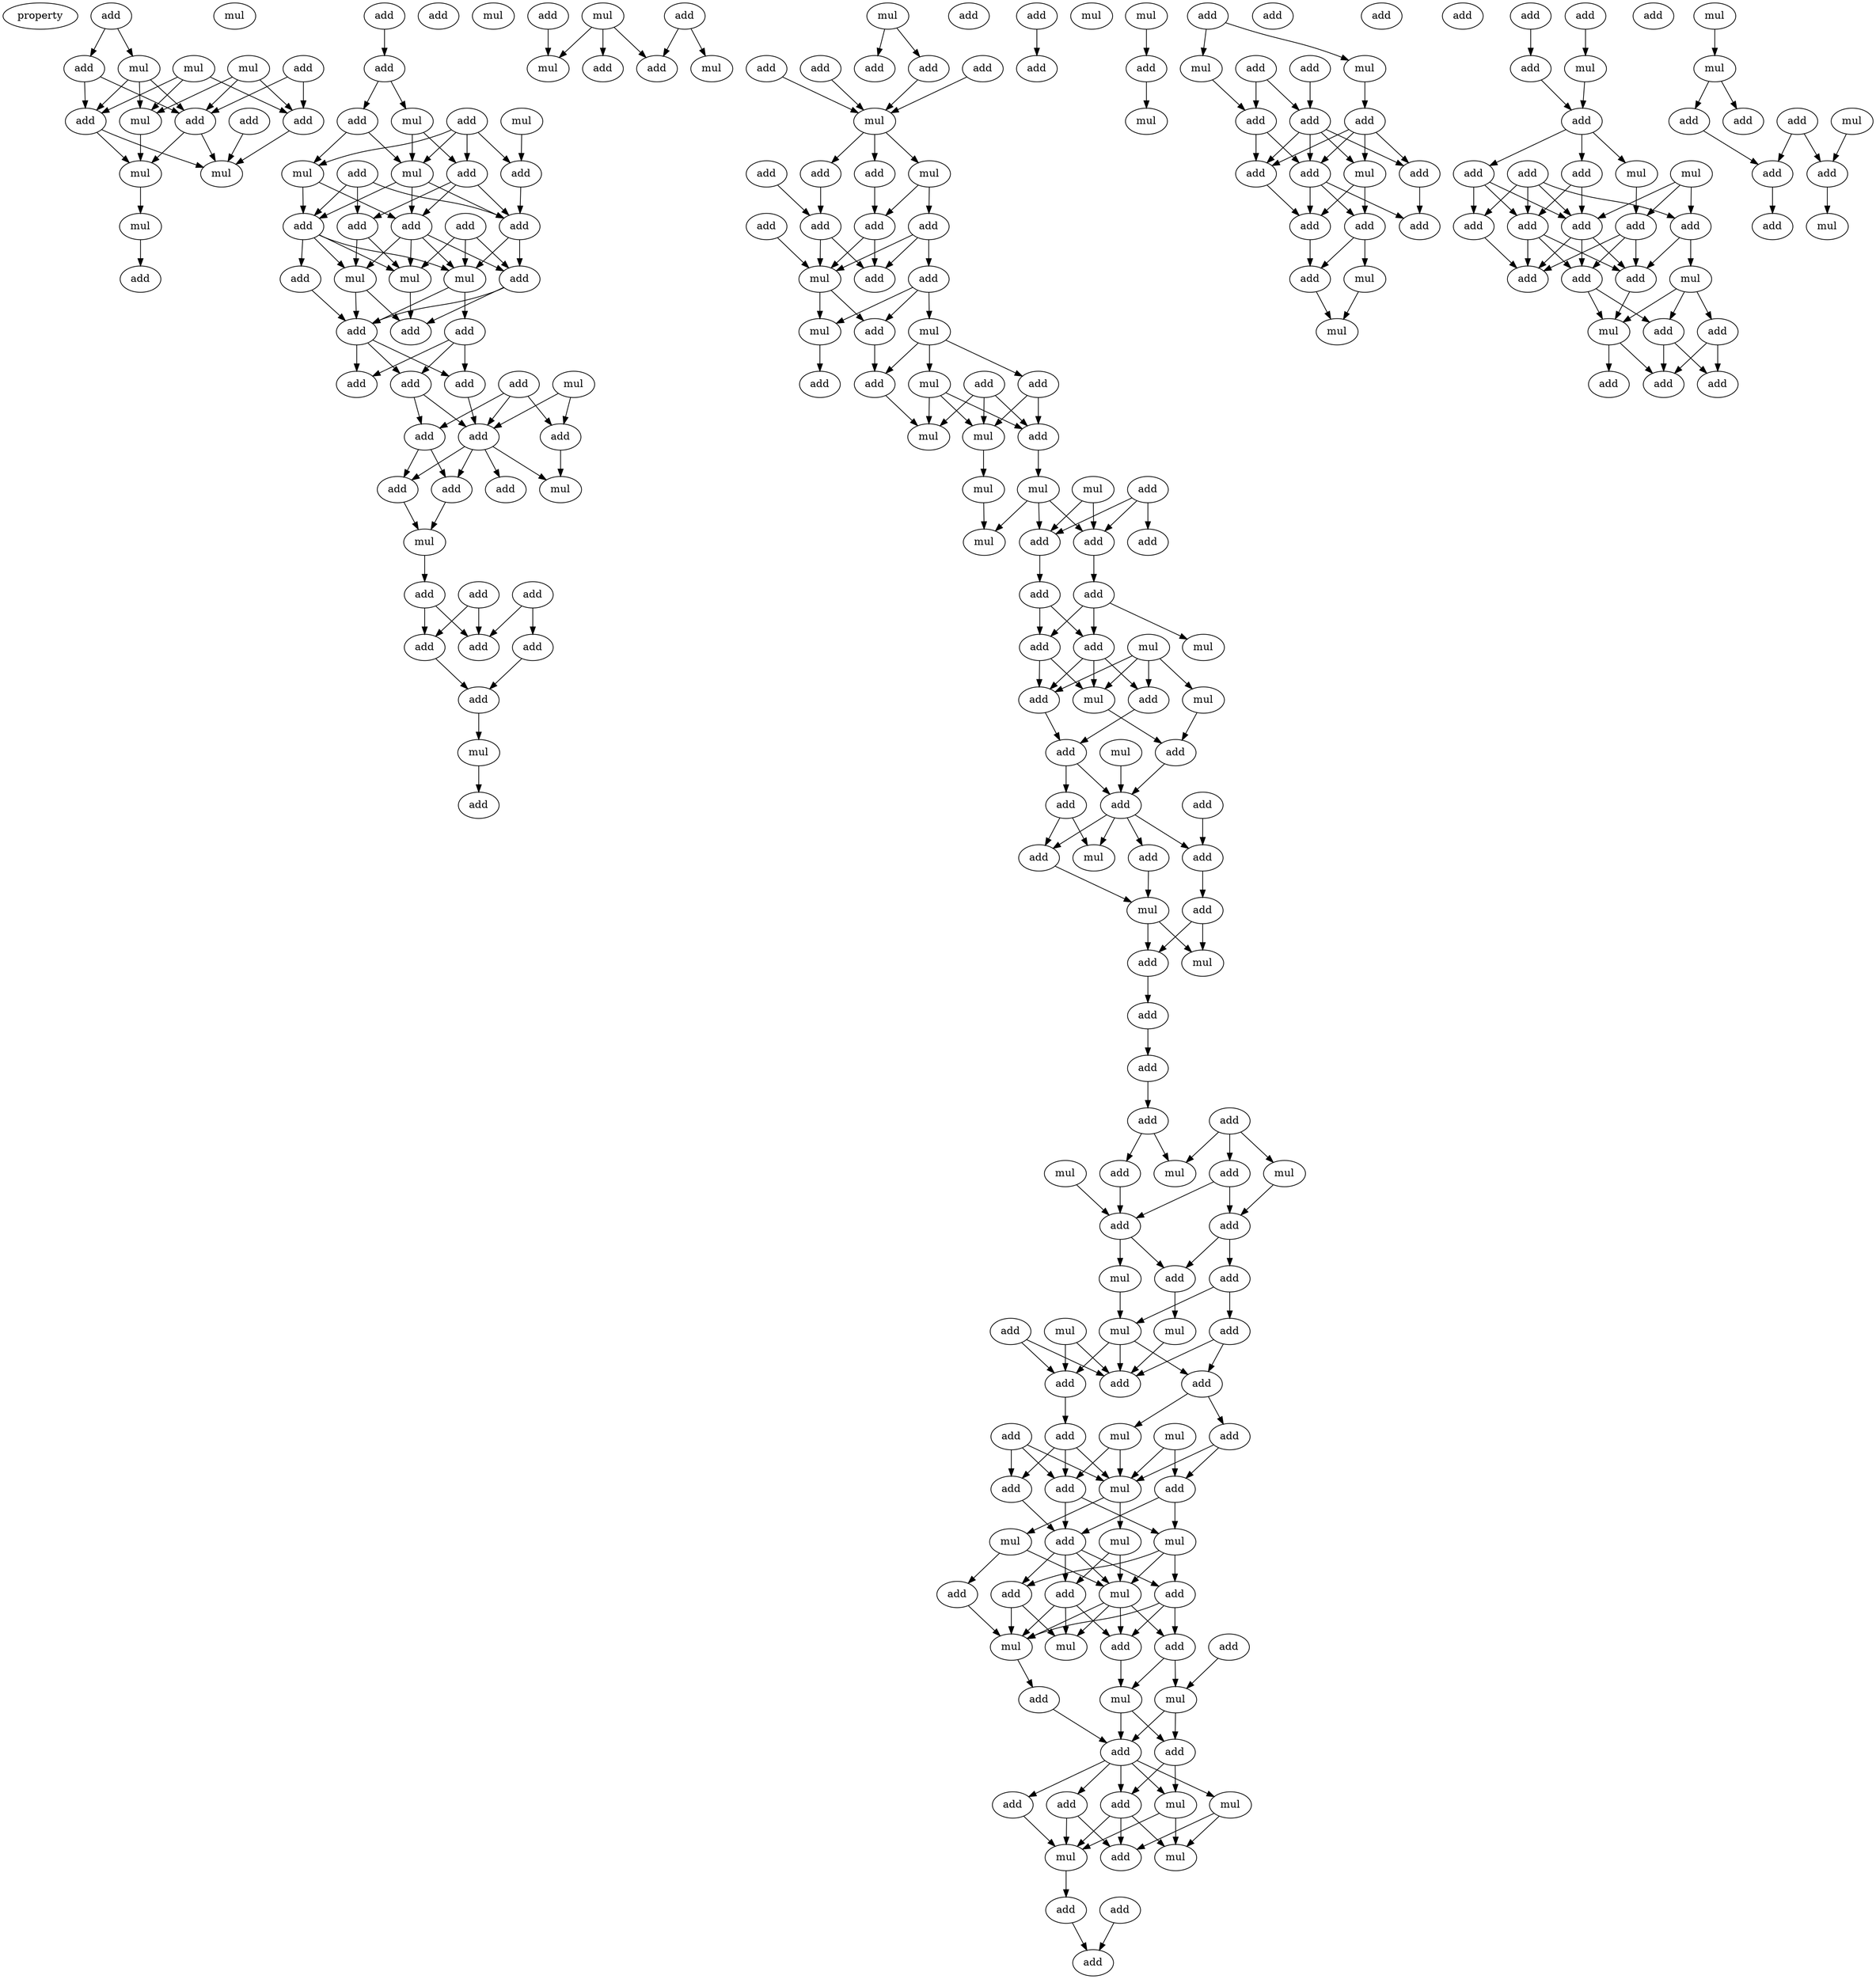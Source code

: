 digraph {
    node [fontcolor=black]
    property [mul=2,lf=1.9]
    0 [ label = add ];
    1 [ label = mul ];
    2 [ label = add ];
    3 [ label = mul ];
    4 [ label = mul ];
    5 [ label = add ];
    6 [ label = add ];
    7 [ label = mul ];
    8 [ label = add ];
    9 [ label = add ];
    10 [ label = add ];
    11 [ label = mul ];
    12 [ label = mul ];
    13 [ label = mul ];
    14 [ label = mul ];
    15 [ label = add ];
    16 [ label = add ];
    17 [ label = add ];
    18 [ label = add ];
    19 [ label = add ];
    20 [ label = mul ];
    21 [ label = add ];
    22 [ label = mul ];
    23 [ label = add ];
    24 [ label = mul ];
    25 [ label = add ];
    26 [ label = add ];
    27 [ label = mul ];
    28 [ label = add ];
    29 [ label = add ];
    30 [ label = add ];
    31 [ label = add ];
    32 [ label = add ];
    33 [ label = mul ];
    34 [ label = mul ];
    35 [ label = add ];
    36 [ label = add ];
    37 [ label = mul ];
    38 [ label = add ];
    39 [ label = add ];
    40 [ label = add ];
    41 [ label = add ];
    42 [ label = add ];
    43 [ label = add ];
    44 [ label = mul ];
    45 [ label = add ];
    46 [ label = add ];
    47 [ label = add ];
    48 [ label = add ];
    49 [ label = add ];
    50 [ label = mul ];
    51 [ label = add ];
    52 [ label = add ];
    53 [ label = mul ];
    54 [ label = add ];
    55 [ label = add ];
    56 [ label = add ];
    57 [ label = add ];
    58 [ label = add ];
    59 [ label = add ];
    60 [ label = mul ];
    61 [ label = add ];
    62 [ label = mul ];
    63 [ label = add ];
    64 [ label = mul ];
    65 [ label = add ];
    66 [ label = add ];
    67 [ label = mul ];
    68 [ label = add ];
    69 [ label = add ];
    70 [ label = mul ];
    71 [ label = mul ];
    72 [ label = add ];
    73 [ label = add ];
    74 [ label = add ];
    75 [ label = add ];
    76 [ label = add ];
    77 [ label = mul ];
    78 [ label = mul ];
    79 [ label = add ];
    80 [ label = add ];
    81 [ label = add ];
    82 [ label = add ];
    83 [ label = add ];
    84 [ label = add ];
    85 [ label = add ];
    86 [ label = add ];
    87 [ label = mul ];
    88 [ label = add ];
    89 [ label = add ];
    90 [ label = mul ];
    91 [ label = add ];
    92 [ label = mul ];
    93 [ label = add ];
    94 [ label = mul ];
    95 [ label = add ];
    96 [ label = add ];
    97 [ label = add ];
    98 [ label = mul ];
    99 [ label = mul ];
    100 [ label = add ];
    101 [ label = mul ];
    102 [ label = add ];
    103 [ label = mul ];
    104 [ label = mul ];
    105 [ label = add ];
    106 [ label = mul ];
    107 [ label = add ];
    108 [ label = add ];
    109 [ label = add ];
    110 [ label = add ];
    111 [ label = add ];
    112 [ label = mul ];
    113 [ label = add ];
    114 [ label = mul ];
    115 [ label = add ];
    116 [ label = mul ];
    117 [ label = mul ];
    118 [ label = add ];
    119 [ label = add ];
    120 [ label = add ];
    121 [ label = mul ];
    122 [ label = add ];
    123 [ label = add ];
    124 [ label = add ];
    125 [ label = add ];
    126 [ label = mul ];
    127 [ label = add ];
    128 [ label = add ];
    129 [ label = add ];
    130 [ label = mul ];
    131 [ label = add ];
    132 [ label = mul ];
    133 [ label = add ];
    134 [ label = add ];
    135 [ label = add ];
    136 [ label = add ];
    137 [ label = add ];
    138 [ label = add ];
    139 [ label = mul ];
    140 [ label = add ];
    141 [ label = add ];
    142 [ label = mul ];
    143 [ label = mul ];
    144 [ label = add ];
    145 [ label = add ];
    146 [ label = mul ];
    147 [ label = add ];
    148 [ label = add ];
    149 [ label = mul ];
    150 [ label = add ];
    151 [ label = add ];
    152 [ label = mul ];
    153 [ label = mul ];
    154 [ label = add ];
    155 [ label = add ];
    156 [ label = add ];
    157 [ label = add ];
    158 [ label = add ];
    159 [ label = mul ];
    160 [ label = mul ];
    161 [ label = add ];
    162 [ label = add ];
    163 [ label = add ];
    164 [ label = add ];
    165 [ label = mul ];
    166 [ label = mul ];
    167 [ label = mul ];
    168 [ label = mul ];
    169 [ label = add ];
    170 [ label = add ];
    171 [ label = add ];
    172 [ label = mul ];
    173 [ label = add ];
    174 [ label = add ];
    175 [ label = mul ];
    176 [ label = add ];
    177 [ label = add ];
    178 [ label = mul ];
    179 [ label = add ];
    180 [ label = mul ];
    181 [ label = mul ];
    182 [ label = add ];
    183 [ label = add ];
    184 [ label = add ];
    185 [ label = add ];
    186 [ label = mul ];
    187 [ label = add ];
    188 [ label = add ];
    189 [ label = mul ];
    190 [ label = mul ];
    191 [ label = mul ];
    192 [ label = add ];
    193 [ label = add ];
    194 [ label = mul ];
    195 [ label = add ];
    196 [ label = add ];
    197 [ label = mul ];
    198 [ label = add ];
    199 [ label = add ];
    200 [ label = mul ];
    201 [ label = add ];
    202 [ label = mul ];
    203 [ label = mul ];
    204 [ label = add ];
    205 [ label = add ];
    206 [ label = add ];
    207 [ label = add ];
    208 [ label = mul ];
    209 [ label = add ];
    210 [ label = add ];
    211 [ label = add ];
    212 [ label = add ];
    213 [ label = add ];
    214 [ label = add ];
    215 [ label = add ];
    216 [ label = add ];
    217 [ label = mul ];
    218 [ label = add ];
    219 [ label = mul ];
    220 [ label = add ];
    221 [ label = add ];
    222 [ label = add ];
    223 [ label = add ];
    224 [ label = add ];
    225 [ label = mul ];
    226 [ label = add ];
    227 [ label = mul ];
    228 [ label = add ];
    229 [ label = add ];
    230 [ label = add ];
    231 [ label = mul ];
    232 [ label = add ];
    233 [ label = add ];
    234 [ label = add ];
    235 [ label = add ];
    236 [ label = add ];
    237 [ label = add ];
    238 [ label = mul ];
    239 [ label = add ];
    240 [ label = add ];
    241 [ label = mul ];
    242 [ label = add ];
    243 [ label = add ];
    244 [ label = add ];
    245 [ label = add ];
    246 [ label = add ];
    247 [ label = mul ];
    248 [ label = mul ];
    249 [ label = add ];
    250 [ label = mul ];
    251 [ label = add ];
    252 [ label = add ];
    253 [ label = add ];
    254 [ label = add ];
    255 [ label = mul ];
    256 [ label = add ];
    0 -> 3 [ name = 0 ];
    0 -> 5 [ name = 1 ];
    1 -> 7 [ name = 2 ];
    1 -> 8 [ name = 3 ];
    1 -> 10 [ name = 4 ];
    2 -> 8 [ name = 5 ];
    2 -> 10 [ name = 6 ];
    3 -> 6 [ name = 7 ];
    3 -> 7 [ name = 8 ];
    3 -> 10 [ name = 9 ];
    4 -> 6 [ name = 10 ];
    4 -> 7 [ name = 11 ];
    4 -> 8 [ name = 12 ];
    5 -> 6 [ name = 13 ];
    5 -> 10 [ name = 14 ];
    6 -> 11 [ name = 15 ];
    6 -> 12 [ name = 16 ];
    7 -> 11 [ name = 17 ];
    8 -> 12 [ name = 18 ];
    9 -> 12 [ name = 19 ];
    10 -> 11 [ name = 20 ];
    10 -> 12 [ name = 21 ];
    11 -> 13 [ name = 22 ];
    13 -> 16 [ name = 23 ];
    15 -> 18 [ name = 24 ];
    18 -> 21 [ name = 25 ];
    18 -> 22 [ name = 26 ];
    19 -> 24 [ name = 27 ];
    19 -> 25 [ name = 28 ];
    19 -> 26 [ name = 29 ];
    19 -> 27 [ name = 30 ];
    20 -> 26 [ name = 31 ];
    21 -> 24 [ name = 32 ];
    21 -> 27 [ name = 33 ];
    22 -> 24 [ name = 34 ];
    22 -> 25 [ name = 35 ];
    23 -> 29 [ name = 36 ];
    23 -> 31 [ name = 37 ];
    23 -> 32 [ name = 38 ];
    24 -> 28 [ name = 39 ];
    24 -> 29 [ name = 40 ];
    24 -> 31 [ name = 41 ];
    25 -> 28 [ name = 42 ];
    25 -> 31 [ name = 43 ];
    25 -> 32 [ name = 44 ];
    26 -> 31 [ name = 45 ];
    27 -> 28 [ name = 46 ];
    27 -> 29 [ name = 47 ];
    28 -> 33 [ name = 48 ];
    28 -> 34 [ name = 49 ];
    28 -> 36 [ name = 50 ];
    28 -> 37 [ name = 51 ];
    29 -> 33 [ name = 52 ];
    29 -> 34 [ name = 53 ];
    29 -> 35 [ name = 54 ];
    29 -> 37 [ name = 55 ];
    30 -> 33 [ name = 56 ];
    30 -> 34 [ name = 57 ];
    30 -> 36 [ name = 58 ];
    31 -> 34 [ name = 59 ];
    31 -> 36 [ name = 60 ];
    32 -> 33 [ name = 61 ];
    32 -> 37 [ name = 62 ];
    33 -> 40 [ name = 63 ];
    34 -> 38 [ name = 64 ];
    34 -> 39 [ name = 65 ];
    35 -> 38 [ name = 66 ];
    36 -> 38 [ name = 67 ];
    36 -> 40 [ name = 68 ];
    37 -> 38 [ name = 69 ];
    37 -> 40 [ name = 70 ];
    38 -> 41 [ name = 71 ];
    38 -> 42 [ name = 72 ];
    38 -> 45 [ name = 73 ];
    39 -> 41 [ name = 74 ];
    39 -> 42 [ name = 75 ];
    39 -> 45 [ name = 76 ];
    41 -> 47 [ name = 77 ];
    41 -> 48 [ name = 78 ];
    42 -> 48 [ name = 79 ];
    43 -> 46 [ name = 80 ];
    43 -> 47 [ name = 81 ];
    43 -> 48 [ name = 82 ];
    44 -> 46 [ name = 83 ];
    44 -> 48 [ name = 84 ];
    46 -> 50 [ name = 85 ];
    47 -> 49 [ name = 86 ];
    47 -> 51 [ name = 87 ];
    48 -> 49 [ name = 88 ];
    48 -> 50 [ name = 89 ];
    48 -> 51 [ name = 90 ];
    48 -> 52 [ name = 91 ];
    49 -> 53 [ name = 92 ];
    51 -> 53 [ name = 93 ];
    53 -> 54 [ name = 94 ];
    54 -> 57 [ name = 95 ];
    54 -> 58 [ name = 96 ];
    55 -> 57 [ name = 97 ];
    55 -> 58 [ name = 98 ];
    56 -> 57 [ name = 99 ];
    56 -> 59 [ name = 100 ];
    58 -> 61 [ name = 101 ];
    59 -> 61 [ name = 102 ];
    61 -> 62 [ name = 103 ];
    62 -> 63 [ name = 104 ];
    64 -> 67 [ name = 105 ];
    64 -> 68 [ name = 106 ];
    64 -> 69 [ name = 107 ];
    65 -> 68 [ name = 108 ];
    65 -> 70 [ name = 109 ];
    66 -> 67 [ name = 110 ];
    71 -> 74 [ name = 111 ];
    71 -> 76 [ name = 112 ];
    72 -> 77 [ name = 113 ];
    73 -> 77 [ name = 114 ];
    74 -> 77 [ name = 115 ];
    75 -> 77 [ name = 116 ];
    77 -> 78 [ name = 117 ];
    77 -> 80 [ name = 118 ];
    77 -> 81 [ name = 119 ];
    78 -> 84 [ name = 120 ];
    78 -> 85 [ name = 121 ];
    79 -> 82 [ name = 122 ];
    80 -> 84 [ name = 123 ];
    81 -> 82 [ name = 124 ];
    82 -> 87 [ name = 125 ];
    82 -> 89 [ name = 126 ];
    83 -> 87 [ name = 127 ];
    84 -> 87 [ name = 128 ];
    84 -> 89 [ name = 129 ];
    85 -> 87 [ name = 130 ];
    85 -> 88 [ name = 131 ];
    85 -> 89 [ name = 132 ];
    87 -> 90 [ name = 133 ];
    87 -> 91 [ name = 134 ];
    88 -> 90 [ name = 135 ];
    88 -> 91 [ name = 136 ];
    88 -> 92 [ name = 137 ];
    90 -> 96 [ name = 138 ];
    91 -> 95 [ name = 139 ];
    92 -> 94 [ name = 140 ];
    92 -> 95 [ name = 141 ];
    92 -> 97 [ name = 142 ];
    93 -> 98 [ name = 143 ];
    93 -> 99 [ name = 144 ];
    93 -> 100 [ name = 145 ];
    94 -> 98 [ name = 146 ];
    94 -> 99 [ name = 147 ];
    94 -> 100 [ name = 148 ];
    95 -> 98 [ name = 149 ];
    97 -> 99 [ name = 150 ];
    97 -> 100 [ name = 151 ];
    99 -> 104 [ name = 152 ];
    100 -> 103 [ name = 153 ];
    101 -> 105 [ name = 154 ];
    101 -> 107 [ name = 155 ];
    102 -> 105 [ name = 156 ];
    102 -> 107 [ name = 157 ];
    102 -> 108 [ name = 158 ];
    103 -> 105 [ name = 159 ];
    103 -> 106 [ name = 160 ];
    103 -> 107 [ name = 161 ];
    104 -> 106 [ name = 162 ];
    105 -> 109 [ name = 163 ];
    107 -> 110 [ name = 164 ];
    109 -> 111 [ name = 165 ];
    109 -> 113 [ name = 166 ];
    109 -> 114 [ name = 167 ];
    110 -> 111 [ name = 168 ];
    110 -> 113 [ name = 169 ];
    111 -> 115 [ name = 170 ];
    111 -> 116 [ name = 171 ];
    112 -> 115 [ name = 172 ];
    112 -> 116 [ name = 173 ];
    112 -> 117 [ name = 174 ];
    112 -> 118 [ name = 175 ];
    113 -> 115 [ name = 176 ];
    113 -> 116 [ name = 177 ];
    113 -> 118 [ name = 178 ];
    115 -> 120 [ name = 179 ];
    116 -> 119 [ name = 180 ];
    117 -> 119 [ name = 181 ];
    118 -> 120 [ name = 182 ];
    119 -> 124 [ name = 183 ];
    120 -> 122 [ name = 184 ];
    120 -> 124 [ name = 185 ];
    121 -> 124 [ name = 186 ];
    122 -> 126 [ name = 187 ];
    122 -> 128 [ name = 188 ];
    123 -> 127 [ name = 189 ];
    124 -> 125 [ name = 190 ];
    124 -> 126 [ name = 191 ];
    124 -> 127 [ name = 192 ];
    124 -> 128 [ name = 193 ];
    125 -> 130 [ name = 194 ];
    127 -> 129 [ name = 195 ];
    128 -> 130 [ name = 196 ];
    129 -> 131 [ name = 197 ];
    129 -> 132 [ name = 198 ];
    130 -> 131 [ name = 199 ];
    130 -> 132 [ name = 200 ];
    131 -> 133 [ name = 201 ];
    133 -> 134 [ name = 202 ];
    134 -> 138 [ name = 203 ];
    135 -> 136 [ name = 204 ];
    137 -> 139 [ name = 205 ];
    137 -> 140 [ name = 206 ];
    137 -> 142 [ name = 207 ];
    138 -> 139 [ name = 208 ];
    138 -> 141 [ name = 209 ];
    140 -> 144 [ name = 210 ];
    140 -> 145 [ name = 211 ];
    141 -> 145 [ name = 212 ];
    142 -> 144 [ name = 213 ];
    143 -> 145 [ name = 214 ];
    144 -> 147 [ name = 215 ];
    144 -> 148 [ name = 216 ];
    145 -> 146 [ name = 217 ];
    145 -> 147 [ name = 218 ];
    146 -> 153 [ name = 219 ];
    147 -> 149 [ name = 220 ];
    148 -> 150 [ name = 221 ];
    148 -> 153 [ name = 222 ];
    149 -> 156 [ name = 223 ];
    150 -> 154 [ name = 224 ];
    150 -> 156 [ name = 225 ];
    151 -> 155 [ name = 226 ];
    151 -> 156 [ name = 227 ];
    152 -> 155 [ name = 228 ];
    152 -> 156 [ name = 229 ];
    153 -> 154 [ name = 230 ];
    153 -> 155 [ name = 231 ];
    153 -> 156 [ name = 232 ];
    154 -> 159 [ name = 233 ];
    154 -> 161 [ name = 234 ];
    155 -> 157 [ name = 235 ];
    157 -> 162 [ name = 236 ];
    157 -> 164 [ name = 237 ];
    157 -> 165 [ name = 238 ];
    158 -> 162 [ name = 239 ];
    158 -> 164 [ name = 240 ];
    158 -> 165 [ name = 241 ];
    159 -> 162 [ name = 242 ];
    159 -> 165 [ name = 243 ];
    160 -> 163 [ name = 244 ];
    160 -> 165 [ name = 245 ];
    161 -> 163 [ name = 246 ];
    161 -> 165 [ name = 247 ];
    162 -> 167 [ name = 248 ];
    162 -> 169 [ name = 249 ];
    163 -> 167 [ name = 250 ];
    163 -> 169 [ name = 251 ];
    164 -> 169 [ name = 252 ];
    165 -> 166 [ name = 253 ];
    165 -> 168 [ name = 254 ];
    166 -> 171 [ name = 255 ];
    166 -> 172 [ name = 256 ];
    167 -> 170 [ name = 257 ];
    167 -> 172 [ name = 258 ];
    167 -> 173 [ name = 259 ];
    168 -> 172 [ name = 260 ];
    168 -> 174 [ name = 261 ];
    169 -> 170 [ name = 262 ];
    169 -> 172 [ name = 263 ];
    169 -> 173 [ name = 264 ];
    169 -> 174 [ name = 265 ];
    170 -> 176 [ name = 266 ];
    170 -> 177 [ name = 267 ];
    170 -> 178 [ name = 268 ];
    171 -> 178 [ name = 269 ];
    172 -> 175 [ name = 270 ];
    172 -> 176 [ name = 271 ];
    172 -> 177 [ name = 272 ];
    172 -> 178 [ name = 273 ];
    173 -> 175 [ name = 274 ];
    173 -> 178 [ name = 275 ];
    174 -> 175 [ name = 276 ];
    174 -> 177 [ name = 277 ];
    174 -> 178 [ name = 278 ];
    176 -> 180 [ name = 279 ];
    176 -> 181 [ name = 280 ];
    177 -> 180 [ name = 281 ];
    178 -> 182 [ name = 282 ];
    179 -> 181 [ name = 283 ];
    180 -> 183 [ name = 284 ];
    180 -> 184 [ name = 285 ];
    181 -> 183 [ name = 286 ];
    181 -> 184 [ name = 287 ];
    182 -> 183 [ name = 288 ];
    183 -> 185 [ name = 289 ];
    183 -> 186 [ name = 290 ];
    183 -> 187 [ name = 291 ];
    183 -> 188 [ name = 292 ];
    183 -> 189 [ name = 293 ];
    184 -> 186 [ name = 294 ];
    184 -> 187 [ name = 295 ];
    185 -> 191 [ name = 296 ];
    186 -> 190 [ name = 297 ];
    186 -> 191 [ name = 298 ];
    187 -> 190 [ name = 299 ];
    187 -> 191 [ name = 300 ];
    187 -> 192 [ name = 301 ];
    188 -> 191 [ name = 302 ];
    188 -> 192 [ name = 303 ];
    189 -> 190 [ name = 304 ];
    189 -> 192 [ name = 305 ];
    191 -> 193 [ name = 306 ];
    193 -> 196 [ name = 307 ];
    195 -> 196 [ name = 308 ];
    197 -> 199 [ name = 309 ];
    198 -> 202 [ name = 310 ];
    198 -> 203 [ name = 311 ];
    199 -> 200 [ name = 312 ];
    201 -> 205 [ name = 313 ];
    201 -> 206 [ name = 314 ];
    202 -> 205 [ name = 315 ];
    203 -> 207 [ name = 316 ];
    204 -> 206 [ name = 317 ];
    205 -> 210 [ name = 318 ];
    205 -> 211 [ name = 319 ];
    206 -> 208 [ name = 320 ];
    206 -> 209 [ name = 321 ];
    206 -> 210 [ name = 322 ];
    206 -> 211 [ name = 323 ];
    207 -> 208 [ name = 324 ];
    207 -> 209 [ name = 325 ];
    207 -> 210 [ name = 326 ];
    207 -> 211 [ name = 327 ];
    208 -> 213 [ name = 328 ];
    208 -> 215 [ name = 329 ];
    209 -> 214 [ name = 330 ];
    210 -> 215 [ name = 331 ];
    211 -> 213 [ name = 332 ];
    211 -> 214 [ name = 333 ];
    211 -> 215 [ name = 334 ];
    213 -> 217 [ name = 335 ];
    213 -> 218 [ name = 336 ];
    215 -> 218 [ name = 337 ];
    217 -> 219 [ name = 338 ];
    218 -> 219 [ name = 339 ];
    221 -> 225 [ name = 340 ];
    223 -> 224 [ name = 341 ];
    224 -> 226 [ name = 342 ];
    225 -> 226 [ name = 343 ];
    226 -> 228 [ name = 344 ];
    226 -> 229 [ name = 345 ];
    226 -> 231 [ name = 346 ];
    227 -> 233 [ name = 347 ];
    227 -> 234 [ name = 348 ];
    227 -> 235 [ name = 349 ];
    228 -> 232 [ name = 350 ];
    228 -> 233 [ name = 351 ];
    229 -> 232 [ name = 352 ];
    229 -> 233 [ name = 353 ];
    229 -> 236 [ name = 354 ];
    230 -> 232 [ name = 355 ];
    230 -> 233 [ name = 356 ];
    230 -> 234 [ name = 357 ];
    230 -> 236 [ name = 358 ];
    231 -> 235 [ name = 359 ];
    232 -> 237 [ name = 360 ];
    232 -> 239 [ name = 361 ];
    232 -> 240 [ name = 362 ];
    233 -> 237 [ name = 363 ];
    233 -> 239 [ name = 364 ];
    233 -> 240 [ name = 365 ];
    234 -> 238 [ name = 366 ];
    234 -> 240 [ name = 367 ];
    235 -> 237 [ name = 368 ];
    235 -> 239 [ name = 369 ];
    235 -> 240 [ name = 370 ];
    236 -> 239 [ name = 371 ];
    237 -> 241 [ name = 372 ];
    237 -> 243 [ name = 373 ];
    238 -> 241 [ name = 374 ];
    238 -> 242 [ name = 375 ];
    238 -> 243 [ name = 376 ];
    240 -> 241 [ name = 377 ];
    241 -> 244 [ name = 378 ];
    241 -> 246 [ name = 379 ];
    242 -> 244 [ name = 380 ];
    242 -> 245 [ name = 381 ];
    243 -> 244 [ name = 382 ];
    243 -> 245 [ name = 383 ];
    247 -> 248 [ name = 384 ];
    248 -> 249 [ name = 385 ];
    248 -> 252 [ name = 386 ];
    249 -> 253 [ name = 387 ];
    250 -> 254 [ name = 388 ];
    251 -> 253 [ name = 389 ];
    251 -> 254 [ name = 390 ];
    253 -> 256 [ name = 391 ];
    254 -> 255 [ name = 392 ];
}
